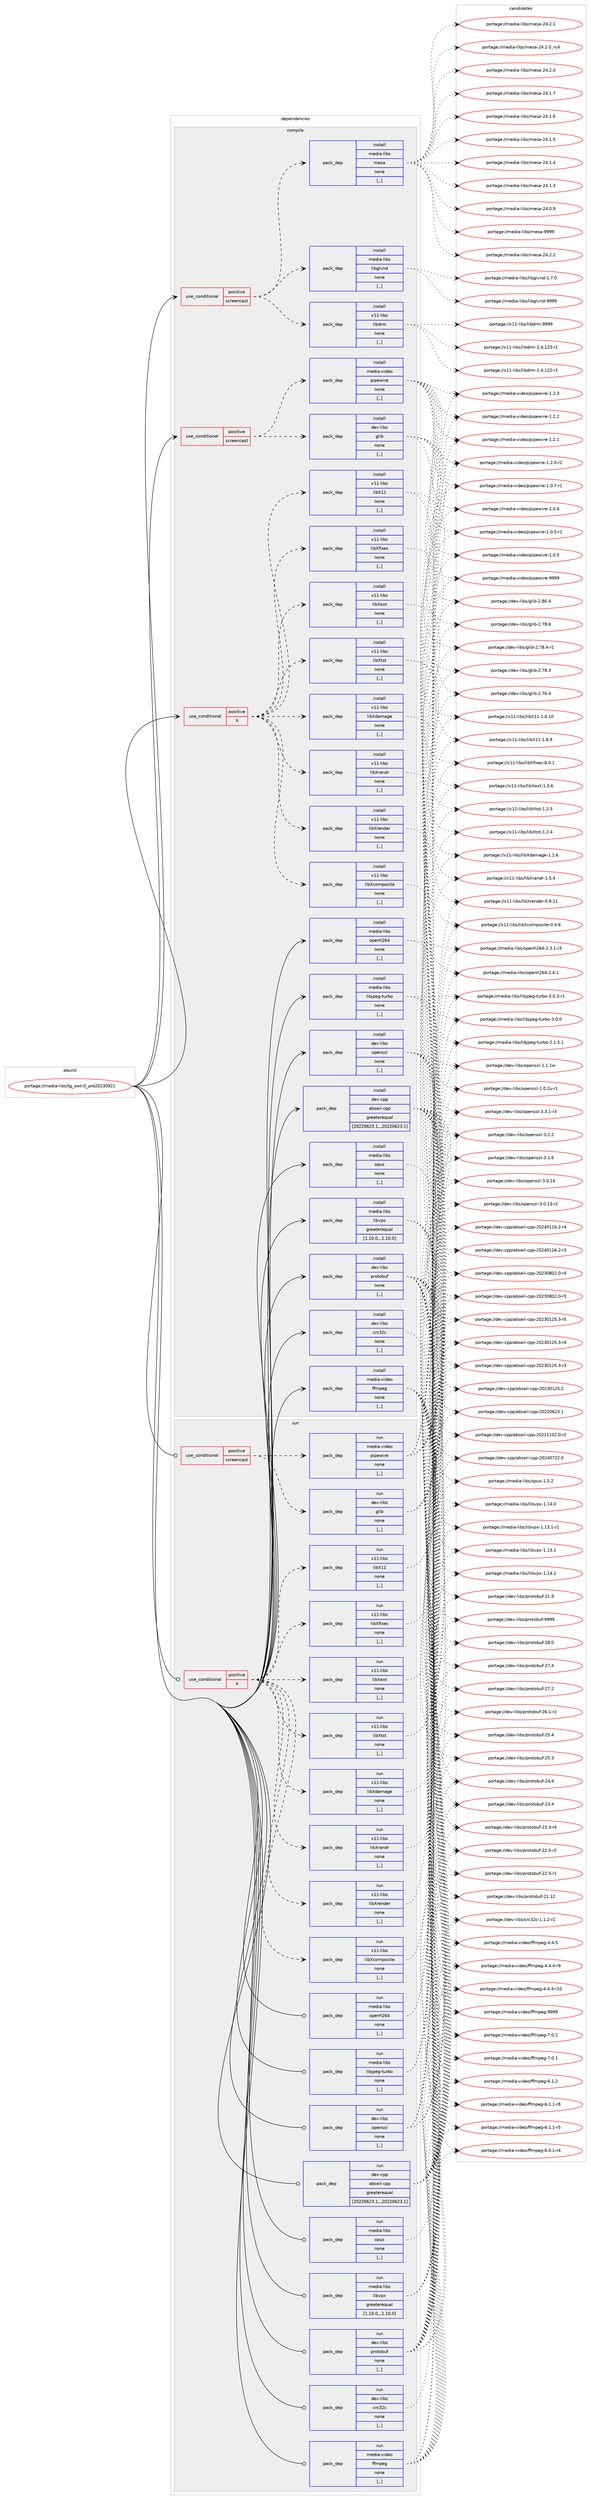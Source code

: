 digraph prolog {

# *************
# Graph options
# *************

newrank=true;
concentrate=true;
compound=true;
graph [rankdir=LR,fontname=Helvetica,fontsize=10,ranksep=1.5];#, ranksep=2.5, nodesep=0.2];
edge  [arrowhead=vee];
node  [fontname=Helvetica,fontsize=10];

# **********
# The ebuild
# **********

subgraph cluster_leftcol {
color=gray;
label=<<i>ebuild</i>>;
id [label="portage://media-libs/tg_owt-0_pre20230921", color=red, width=4, href="../media-libs/tg_owt-0_pre20230921.svg"];
}

# ****************
# The dependencies
# ****************

subgraph cluster_midcol {
color=gray;
label=<<i>dependencies</i>>;
subgraph cluster_compile {
fillcolor="#eeeeee";
style=filled;
label=<<i>compile</i>>;
subgraph cond211343 {
dependency816666 [label=<<TABLE BORDER="0" CELLBORDER="1" CELLSPACING="0" CELLPADDING="4"><TR><TD ROWSPAN="3" CELLPADDING="10">use_conditional</TD></TR><TR><TD>positive</TD></TR><TR><TD>X</TD></TR></TABLE>>, shape=none, color=red];
subgraph pack599173 {
dependency816667 [label=<<TABLE BORDER="0" CELLBORDER="1" CELLSPACING="0" CELLPADDING="4" WIDTH="220"><TR><TD ROWSPAN="6" CELLPADDING="30">pack_dep</TD></TR><TR><TD WIDTH="110">install</TD></TR><TR><TD>x11-libs</TD></TR><TR><TD>libX11</TD></TR><TR><TD>none</TD></TR><TR><TD>[,,]</TD></TR></TABLE>>, shape=none, color=blue];
}
dependency816666:e -> dependency816667:w [weight=20,style="dashed",arrowhead="vee"];
subgraph pack599174 {
dependency816668 [label=<<TABLE BORDER="0" CELLBORDER="1" CELLSPACING="0" CELLPADDING="4" WIDTH="220"><TR><TD ROWSPAN="6" CELLPADDING="30">pack_dep</TD></TR><TR><TD WIDTH="110">install</TD></TR><TR><TD>x11-libs</TD></TR><TR><TD>libXcomposite</TD></TR><TR><TD>none</TD></TR><TR><TD>[,,]</TD></TR></TABLE>>, shape=none, color=blue];
}
dependency816666:e -> dependency816668:w [weight=20,style="dashed",arrowhead="vee"];
subgraph pack599175 {
dependency816669 [label=<<TABLE BORDER="0" CELLBORDER="1" CELLSPACING="0" CELLPADDING="4" WIDTH="220"><TR><TD ROWSPAN="6" CELLPADDING="30">pack_dep</TD></TR><TR><TD WIDTH="110">install</TD></TR><TR><TD>x11-libs</TD></TR><TR><TD>libXdamage</TD></TR><TR><TD>none</TD></TR><TR><TD>[,,]</TD></TR></TABLE>>, shape=none, color=blue];
}
dependency816666:e -> dependency816669:w [weight=20,style="dashed",arrowhead="vee"];
subgraph pack599176 {
dependency816670 [label=<<TABLE BORDER="0" CELLBORDER="1" CELLSPACING="0" CELLPADDING="4" WIDTH="220"><TR><TD ROWSPAN="6" CELLPADDING="30">pack_dep</TD></TR><TR><TD WIDTH="110">install</TD></TR><TR><TD>x11-libs</TD></TR><TR><TD>libXext</TD></TR><TR><TD>none</TD></TR><TR><TD>[,,]</TD></TR></TABLE>>, shape=none, color=blue];
}
dependency816666:e -> dependency816670:w [weight=20,style="dashed",arrowhead="vee"];
subgraph pack599177 {
dependency816671 [label=<<TABLE BORDER="0" CELLBORDER="1" CELLSPACING="0" CELLPADDING="4" WIDTH="220"><TR><TD ROWSPAN="6" CELLPADDING="30">pack_dep</TD></TR><TR><TD WIDTH="110">install</TD></TR><TR><TD>x11-libs</TD></TR><TR><TD>libXfixes</TD></TR><TR><TD>none</TD></TR><TR><TD>[,,]</TD></TR></TABLE>>, shape=none, color=blue];
}
dependency816666:e -> dependency816671:w [weight=20,style="dashed",arrowhead="vee"];
subgraph pack599178 {
dependency816672 [label=<<TABLE BORDER="0" CELLBORDER="1" CELLSPACING="0" CELLPADDING="4" WIDTH="220"><TR><TD ROWSPAN="6" CELLPADDING="30">pack_dep</TD></TR><TR><TD WIDTH="110">install</TD></TR><TR><TD>x11-libs</TD></TR><TR><TD>libXrender</TD></TR><TR><TD>none</TD></TR><TR><TD>[,,]</TD></TR></TABLE>>, shape=none, color=blue];
}
dependency816666:e -> dependency816672:w [weight=20,style="dashed",arrowhead="vee"];
subgraph pack599179 {
dependency816673 [label=<<TABLE BORDER="0" CELLBORDER="1" CELLSPACING="0" CELLPADDING="4" WIDTH="220"><TR><TD ROWSPAN="6" CELLPADDING="30">pack_dep</TD></TR><TR><TD WIDTH="110">install</TD></TR><TR><TD>x11-libs</TD></TR><TR><TD>libXrandr</TD></TR><TR><TD>none</TD></TR><TR><TD>[,,]</TD></TR></TABLE>>, shape=none, color=blue];
}
dependency816666:e -> dependency816673:w [weight=20,style="dashed",arrowhead="vee"];
subgraph pack599180 {
dependency816674 [label=<<TABLE BORDER="0" CELLBORDER="1" CELLSPACING="0" CELLPADDING="4" WIDTH="220"><TR><TD ROWSPAN="6" CELLPADDING="30">pack_dep</TD></TR><TR><TD WIDTH="110">install</TD></TR><TR><TD>x11-libs</TD></TR><TR><TD>libXtst</TD></TR><TR><TD>none</TD></TR><TR><TD>[,,]</TD></TR></TABLE>>, shape=none, color=blue];
}
dependency816666:e -> dependency816674:w [weight=20,style="dashed",arrowhead="vee"];
}
id:e -> dependency816666:w [weight=20,style="solid",arrowhead="vee"];
subgraph cond211344 {
dependency816675 [label=<<TABLE BORDER="0" CELLBORDER="1" CELLSPACING="0" CELLPADDING="4"><TR><TD ROWSPAN="3" CELLPADDING="10">use_conditional</TD></TR><TR><TD>positive</TD></TR><TR><TD>screencast</TD></TR></TABLE>>, shape=none, color=red];
subgraph pack599181 {
dependency816676 [label=<<TABLE BORDER="0" CELLBORDER="1" CELLSPACING="0" CELLPADDING="4" WIDTH="220"><TR><TD ROWSPAN="6" CELLPADDING="30">pack_dep</TD></TR><TR><TD WIDTH="110">install</TD></TR><TR><TD>dev-libs</TD></TR><TR><TD>glib</TD></TR><TR><TD>none</TD></TR><TR><TD>[,,]</TD></TR></TABLE>>, shape=none, color=blue];
}
dependency816675:e -> dependency816676:w [weight=20,style="dashed",arrowhead="vee"];
subgraph pack599182 {
dependency816677 [label=<<TABLE BORDER="0" CELLBORDER="1" CELLSPACING="0" CELLPADDING="4" WIDTH="220"><TR><TD ROWSPAN="6" CELLPADDING="30">pack_dep</TD></TR><TR><TD WIDTH="110">install</TD></TR><TR><TD>media-video</TD></TR><TR><TD>pipewire</TD></TR><TR><TD>none</TD></TR><TR><TD>[,,]</TD></TR></TABLE>>, shape=none, color=blue];
}
dependency816675:e -> dependency816677:w [weight=20,style="dashed",arrowhead="vee"];
}
id:e -> dependency816675:w [weight=20,style="solid",arrowhead="vee"];
subgraph cond211345 {
dependency816678 [label=<<TABLE BORDER="0" CELLBORDER="1" CELLSPACING="0" CELLPADDING="4"><TR><TD ROWSPAN="3" CELLPADDING="10">use_conditional</TD></TR><TR><TD>positive</TD></TR><TR><TD>screencast</TD></TR></TABLE>>, shape=none, color=red];
subgraph pack599183 {
dependency816679 [label=<<TABLE BORDER="0" CELLBORDER="1" CELLSPACING="0" CELLPADDING="4" WIDTH="220"><TR><TD ROWSPAN="6" CELLPADDING="30">pack_dep</TD></TR><TR><TD WIDTH="110">install</TD></TR><TR><TD>media-libs</TD></TR><TR><TD>libglvnd</TD></TR><TR><TD>none</TD></TR><TR><TD>[,,]</TD></TR></TABLE>>, shape=none, color=blue];
}
dependency816678:e -> dependency816679:w [weight=20,style="dashed",arrowhead="vee"];
subgraph pack599184 {
dependency816680 [label=<<TABLE BORDER="0" CELLBORDER="1" CELLSPACING="0" CELLPADDING="4" WIDTH="220"><TR><TD ROWSPAN="6" CELLPADDING="30">pack_dep</TD></TR><TR><TD WIDTH="110">install</TD></TR><TR><TD>media-libs</TD></TR><TR><TD>mesa</TD></TR><TR><TD>none</TD></TR><TR><TD>[,,]</TD></TR></TABLE>>, shape=none, color=blue];
}
dependency816678:e -> dependency816680:w [weight=20,style="dashed",arrowhead="vee"];
subgraph pack599185 {
dependency816681 [label=<<TABLE BORDER="0" CELLBORDER="1" CELLSPACING="0" CELLPADDING="4" WIDTH="220"><TR><TD ROWSPAN="6" CELLPADDING="30">pack_dep</TD></TR><TR><TD WIDTH="110">install</TD></TR><TR><TD>x11-libs</TD></TR><TR><TD>libdrm</TD></TR><TR><TD>none</TD></TR><TR><TD>[,,]</TD></TR></TABLE>>, shape=none, color=blue];
}
dependency816678:e -> dependency816681:w [weight=20,style="dashed",arrowhead="vee"];
}
id:e -> dependency816678:w [weight=20,style="solid",arrowhead="vee"];
subgraph pack599186 {
dependency816682 [label=<<TABLE BORDER="0" CELLBORDER="1" CELLSPACING="0" CELLPADDING="4" WIDTH="220"><TR><TD ROWSPAN="6" CELLPADDING="30">pack_dep</TD></TR><TR><TD WIDTH="110">install</TD></TR><TR><TD>dev-cpp</TD></TR><TR><TD>abseil-cpp</TD></TR><TR><TD>greaterequal</TD></TR><TR><TD>[20220623.1,,,20220623.1]</TD></TR></TABLE>>, shape=none, color=blue];
}
id:e -> dependency816682:w [weight=20,style="solid",arrowhead="vee"];
subgraph pack599187 {
dependency816683 [label=<<TABLE BORDER="0" CELLBORDER="1" CELLSPACING="0" CELLPADDING="4" WIDTH="220"><TR><TD ROWSPAN="6" CELLPADDING="30">pack_dep</TD></TR><TR><TD WIDTH="110">install</TD></TR><TR><TD>dev-libs</TD></TR><TR><TD>crc32c</TD></TR><TR><TD>none</TD></TR><TR><TD>[,,]</TD></TR></TABLE>>, shape=none, color=blue];
}
id:e -> dependency816683:w [weight=20,style="solid",arrowhead="vee"];
subgraph pack599188 {
dependency816684 [label=<<TABLE BORDER="0" CELLBORDER="1" CELLSPACING="0" CELLPADDING="4" WIDTH="220"><TR><TD ROWSPAN="6" CELLPADDING="30">pack_dep</TD></TR><TR><TD WIDTH="110">install</TD></TR><TR><TD>dev-libs</TD></TR><TR><TD>openssl</TD></TR><TR><TD>none</TD></TR><TR><TD>[,,]</TD></TR></TABLE>>, shape=none, color=blue];
}
id:e -> dependency816684:w [weight=20,style="solid",arrowhead="vee"];
subgraph pack599189 {
dependency816685 [label=<<TABLE BORDER="0" CELLBORDER="1" CELLSPACING="0" CELLPADDING="4" WIDTH="220"><TR><TD ROWSPAN="6" CELLPADDING="30">pack_dep</TD></TR><TR><TD WIDTH="110">install</TD></TR><TR><TD>dev-libs</TD></TR><TR><TD>protobuf</TD></TR><TR><TD>none</TD></TR><TR><TD>[,,]</TD></TR></TABLE>>, shape=none, color=blue];
}
id:e -> dependency816685:w [weight=20,style="solid",arrowhead="vee"];
subgraph pack599190 {
dependency816686 [label=<<TABLE BORDER="0" CELLBORDER="1" CELLSPACING="0" CELLPADDING="4" WIDTH="220"><TR><TD ROWSPAN="6" CELLPADDING="30">pack_dep</TD></TR><TR><TD WIDTH="110">install</TD></TR><TR><TD>media-libs</TD></TR><TR><TD>libjpeg-turbo</TD></TR><TR><TD>none</TD></TR><TR><TD>[,,]</TD></TR></TABLE>>, shape=none, color=blue];
}
id:e -> dependency816686:w [weight=20,style="solid",arrowhead="vee"];
subgraph pack599191 {
dependency816687 [label=<<TABLE BORDER="0" CELLBORDER="1" CELLSPACING="0" CELLPADDING="4" WIDTH="220"><TR><TD ROWSPAN="6" CELLPADDING="30">pack_dep</TD></TR><TR><TD WIDTH="110">install</TD></TR><TR><TD>media-libs</TD></TR><TR><TD>libvpx</TD></TR><TR><TD>greaterequal</TD></TR><TR><TD>[1.10.0,,,1.10.0]</TD></TR></TABLE>>, shape=none, color=blue];
}
id:e -> dependency816687:w [weight=20,style="solid",arrowhead="vee"];
subgraph pack599192 {
dependency816688 [label=<<TABLE BORDER="0" CELLBORDER="1" CELLSPACING="0" CELLPADDING="4" WIDTH="220"><TR><TD ROWSPAN="6" CELLPADDING="30">pack_dep</TD></TR><TR><TD WIDTH="110">install</TD></TR><TR><TD>media-libs</TD></TR><TR><TD>openh264</TD></TR><TR><TD>none</TD></TR><TR><TD>[,,]</TD></TR></TABLE>>, shape=none, color=blue];
}
id:e -> dependency816688:w [weight=20,style="solid",arrowhead="vee"];
subgraph pack599193 {
dependency816689 [label=<<TABLE BORDER="0" CELLBORDER="1" CELLSPACING="0" CELLPADDING="4" WIDTH="220"><TR><TD ROWSPAN="6" CELLPADDING="30">pack_dep</TD></TR><TR><TD WIDTH="110">install</TD></TR><TR><TD>media-libs</TD></TR><TR><TD>opus</TD></TR><TR><TD>none</TD></TR><TR><TD>[,,]</TD></TR></TABLE>>, shape=none, color=blue];
}
id:e -> dependency816689:w [weight=20,style="solid",arrowhead="vee"];
subgraph pack599194 {
dependency816690 [label=<<TABLE BORDER="0" CELLBORDER="1" CELLSPACING="0" CELLPADDING="4" WIDTH="220"><TR><TD ROWSPAN="6" CELLPADDING="30">pack_dep</TD></TR><TR><TD WIDTH="110">install</TD></TR><TR><TD>media-video</TD></TR><TR><TD>ffmpeg</TD></TR><TR><TD>none</TD></TR><TR><TD>[,,]</TD></TR></TABLE>>, shape=none, color=blue];
}
id:e -> dependency816690:w [weight=20,style="solid",arrowhead="vee"];
}
subgraph cluster_compileandrun {
fillcolor="#eeeeee";
style=filled;
label=<<i>compile and run</i>>;
}
subgraph cluster_run {
fillcolor="#eeeeee";
style=filled;
label=<<i>run</i>>;
subgraph cond211346 {
dependency816691 [label=<<TABLE BORDER="0" CELLBORDER="1" CELLSPACING="0" CELLPADDING="4"><TR><TD ROWSPAN="3" CELLPADDING="10">use_conditional</TD></TR><TR><TD>positive</TD></TR><TR><TD>X</TD></TR></TABLE>>, shape=none, color=red];
subgraph pack599195 {
dependency816692 [label=<<TABLE BORDER="0" CELLBORDER="1" CELLSPACING="0" CELLPADDING="4" WIDTH="220"><TR><TD ROWSPAN="6" CELLPADDING="30">pack_dep</TD></TR><TR><TD WIDTH="110">run</TD></TR><TR><TD>x11-libs</TD></TR><TR><TD>libX11</TD></TR><TR><TD>none</TD></TR><TR><TD>[,,]</TD></TR></TABLE>>, shape=none, color=blue];
}
dependency816691:e -> dependency816692:w [weight=20,style="dashed",arrowhead="vee"];
subgraph pack599196 {
dependency816693 [label=<<TABLE BORDER="0" CELLBORDER="1" CELLSPACING="0" CELLPADDING="4" WIDTH="220"><TR><TD ROWSPAN="6" CELLPADDING="30">pack_dep</TD></TR><TR><TD WIDTH="110">run</TD></TR><TR><TD>x11-libs</TD></TR><TR><TD>libXcomposite</TD></TR><TR><TD>none</TD></TR><TR><TD>[,,]</TD></TR></TABLE>>, shape=none, color=blue];
}
dependency816691:e -> dependency816693:w [weight=20,style="dashed",arrowhead="vee"];
subgraph pack599197 {
dependency816694 [label=<<TABLE BORDER="0" CELLBORDER="1" CELLSPACING="0" CELLPADDING="4" WIDTH="220"><TR><TD ROWSPAN="6" CELLPADDING="30">pack_dep</TD></TR><TR><TD WIDTH="110">run</TD></TR><TR><TD>x11-libs</TD></TR><TR><TD>libXdamage</TD></TR><TR><TD>none</TD></TR><TR><TD>[,,]</TD></TR></TABLE>>, shape=none, color=blue];
}
dependency816691:e -> dependency816694:w [weight=20,style="dashed",arrowhead="vee"];
subgraph pack599198 {
dependency816695 [label=<<TABLE BORDER="0" CELLBORDER="1" CELLSPACING="0" CELLPADDING="4" WIDTH="220"><TR><TD ROWSPAN="6" CELLPADDING="30">pack_dep</TD></TR><TR><TD WIDTH="110">run</TD></TR><TR><TD>x11-libs</TD></TR><TR><TD>libXext</TD></TR><TR><TD>none</TD></TR><TR><TD>[,,]</TD></TR></TABLE>>, shape=none, color=blue];
}
dependency816691:e -> dependency816695:w [weight=20,style="dashed",arrowhead="vee"];
subgraph pack599199 {
dependency816696 [label=<<TABLE BORDER="0" CELLBORDER="1" CELLSPACING="0" CELLPADDING="4" WIDTH="220"><TR><TD ROWSPAN="6" CELLPADDING="30">pack_dep</TD></TR><TR><TD WIDTH="110">run</TD></TR><TR><TD>x11-libs</TD></TR><TR><TD>libXfixes</TD></TR><TR><TD>none</TD></TR><TR><TD>[,,]</TD></TR></TABLE>>, shape=none, color=blue];
}
dependency816691:e -> dependency816696:w [weight=20,style="dashed",arrowhead="vee"];
subgraph pack599200 {
dependency816697 [label=<<TABLE BORDER="0" CELLBORDER="1" CELLSPACING="0" CELLPADDING="4" WIDTH="220"><TR><TD ROWSPAN="6" CELLPADDING="30">pack_dep</TD></TR><TR><TD WIDTH="110">run</TD></TR><TR><TD>x11-libs</TD></TR><TR><TD>libXrender</TD></TR><TR><TD>none</TD></TR><TR><TD>[,,]</TD></TR></TABLE>>, shape=none, color=blue];
}
dependency816691:e -> dependency816697:w [weight=20,style="dashed",arrowhead="vee"];
subgraph pack599201 {
dependency816698 [label=<<TABLE BORDER="0" CELLBORDER="1" CELLSPACING="0" CELLPADDING="4" WIDTH="220"><TR><TD ROWSPAN="6" CELLPADDING="30">pack_dep</TD></TR><TR><TD WIDTH="110">run</TD></TR><TR><TD>x11-libs</TD></TR><TR><TD>libXrandr</TD></TR><TR><TD>none</TD></TR><TR><TD>[,,]</TD></TR></TABLE>>, shape=none, color=blue];
}
dependency816691:e -> dependency816698:w [weight=20,style="dashed",arrowhead="vee"];
subgraph pack599202 {
dependency816699 [label=<<TABLE BORDER="0" CELLBORDER="1" CELLSPACING="0" CELLPADDING="4" WIDTH="220"><TR><TD ROWSPAN="6" CELLPADDING="30">pack_dep</TD></TR><TR><TD WIDTH="110">run</TD></TR><TR><TD>x11-libs</TD></TR><TR><TD>libXtst</TD></TR><TR><TD>none</TD></TR><TR><TD>[,,]</TD></TR></TABLE>>, shape=none, color=blue];
}
dependency816691:e -> dependency816699:w [weight=20,style="dashed",arrowhead="vee"];
}
id:e -> dependency816691:w [weight=20,style="solid",arrowhead="odot"];
subgraph cond211347 {
dependency816700 [label=<<TABLE BORDER="0" CELLBORDER="1" CELLSPACING="0" CELLPADDING="4"><TR><TD ROWSPAN="3" CELLPADDING="10">use_conditional</TD></TR><TR><TD>positive</TD></TR><TR><TD>screencast</TD></TR></TABLE>>, shape=none, color=red];
subgraph pack599203 {
dependency816701 [label=<<TABLE BORDER="0" CELLBORDER="1" CELLSPACING="0" CELLPADDING="4" WIDTH="220"><TR><TD ROWSPAN="6" CELLPADDING="30">pack_dep</TD></TR><TR><TD WIDTH="110">run</TD></TR><TR><TD>dev-libs</TD></TR><TR><TD>glib</TD></TR><TR><TD>none</TD></TR><TR><TD>[,,]</TD></TR></TABLE>>, shape=none, color=blue];
}
dependency816700:e -> dependency816701:w [weight=20,style="dashed",arrowhead="vee"];
subgraph pack599204 {
dependency816702 [label=<<TABLE BORDER="0" CELLBORDER="1" CELLSPACING="0" CELLPADDING="4" WIDTH="220"><TR><TD ROWSPAN="6" CELLPADDING="30">pack_dep</TD></TR><TR><TD WIDTH="110">run</TD></TR><TR><TD>media-video</TD></TR><TR><TD>pipewire</TD></TR><TR><TD>none</TD></TR><TR><TD>[,,]</TD></TR></TABLE>>, shape=none, color=blue];
}
dependency816700:e -> dependency816702:w [weight=20,style="dashed",arrowhead="vee"];
}
id:e -> dependency816700:w [weight=20,style="solid",arrowhead="odot"];
subgraph pack599205 {
dependency816703 [label=<<TABLE BORDER="0" CELLBORDER="1" CELLSPACING="0" CELLPADDING="4" WIDTH="220"><TR><TD ROWSPAN="6" CELLPADDING="30">pack_dep</TD></TR><TR><TD WIDTH="110">run</TD></TR><TR><TD>dev-cpp</TD></TR><TR><TD>abseil-cpp</TD></TR><TR><TD>greaterequal</TD></TR><TR><TD>[20220623.1,,,20220623.1]</TD></TR></TABLE>>, shape=none, color=blue];
}
id:e -> dependency816703:w [weight=20,style="solid",arrowhead="odot"];
subgraph pack599206 {
dependency816704 [label=<<TABLE BORDER="0" CELLBORDER="1" CELLSPACING="0" CELLPADDING="4" WIDTH="220"><TR><TD ROWSPAN="6" CELLPADDING="30">pack_dep</TD></TR><TR><TD WIDTH="110">run</TD></TR><TR><TD>dev-libs</TD></TR><TR><TD>crc32c</TD></TR><TR><TD>none</TD></TR><TR><TD>[,,]</TD></TR></TABLE>>, shape=none, color=blue];
}
id:e -> dependency816704:w [weight=20,style="solid",arrowhead="odot"];
subgraph pack599207 {
dependency816705 [label=<<TABLE BORDER="0" CELLBORDER="1" CELLSPACING="0" CELLPADDING="4" WIDTH="220"><TR><TD ROWSPAN="6" CELLPADDING="30">pack_dep</TD></TR><TR><TD WIDTH="110">run</TD></TR><TR><TD>dev-libs</TD></TR><TR><TD>openssl</TD></TR><TR><TD>none</TD></TR><TR><TD>[,,]</TD></TR></TABLE>>, shape=none, color=blue];
}
id:e -> dependency816705:w [weight=20,style="solid",arrowhead="odot"];
subgraph pack599208 {
dependency816706 [label=<<TABLE BORDER="0" CELLBORDER="1" CELLSPACING="0" CELLPADDING="4" WIDTH="220"><TR><TD ROWSPAN="6" CELLPADDING="30">pack_dep</TD></TR><TR><TD WIDTH="110">run</TD></TR><TR><TD>dev-libs</TD></TR><TR><TD>protobuf</TD></TR><TR><TD>none</TD></TR><TR><TD>[,,]</TD></TR></TABLE>>, shape=none, color=blue];
}
id:e -> dependency816706:w [weight=20,style="solid",arrowhead="odot"];
subgraph pack599209 {
dependency816707 [label=<<TABLE BORDER="0" CELLBORDER="1" CELLSPACING="0" CELLPADDING="4" WIDTH="220"><TR><TD ROWSPAN="6" CELLPADDING="30">pack_dep</TD></TR><TR><TD WIDTH="110">run</TD></TR><TR><TD>media-libs</TD></TR><TR><TD>libjpeg-turbo</TD></TR><TR><TD>none</TD></TR><TR><TD>[,,]</TD></TR></TABLE>>, shape=none, color=blue];
}
id:e -> dependency816707:w [weight=20,style="solid",arrowhead="odot"];
subgraph pack599210 {
dependency816708 [label=<<TABLE BORDER="0" CELLBORDER="1" CELLSPACING="0" CELLPADDING="4" WIDTH="220"><TR><TD ROWSPAN="6" CELLPADDING="30">pack_dep</TD></TR><TR><TD WIDTH="110">run</TD></TR><TR><TD>media-libs</TD></TR><TR><TD>libvpx</TD></TR><TR><TD>greaterequal</TD></TR><TR><TD>[1.10.0,,,1.10.0]</TD></TR></TABLE>>, shape=none, color=blue];
}
id:e -> dependency816708:w [weight=20,style="solid",arrowhead="odot"];
subgraph pack599211 {
dependency816709 [label=<<TABLE BORDER="0" CELLBORDER="1" CELLSPACING="0" CELLPADDING="4" WIDTH="220"><TR><TD ROWSPAN="6" CELLPADDING="30">pack_dep</TD></TR><TR><TD WIDTH="110">run</TD></TR><TR><TD>media-libs</TD></TR><TR><TD>openh264</TD></TR><TR><TD>none</TD></TR><TR><TD>[,,]</TD></TR></TABLE>>, shape=none, color=blue];
}
id:e -> dependency816709:w [weight=20,style="solid",arrowhead="odot"];
subgraph pack599212 {
dependency816710 [label=<<TABLE BORDER="0" CELLBORDER="1" CELLSPACING="0" CELLPADDING="4" WIDTH="220"><TR><TD ROWSPAN="6" CELLPADDING="30">pack_dep</TD></TR><TR><TD WIDTH="110">run</TD></TR><TR><TD>media-libs</TD></TR><TR><TD>opus</TD></TR><TR><TD>none</TD></TR><TR><TD>[,,]</TD></TR></TABLE>>, shape=none, color=blue];
}
id:e -> dependency816710:w [weight=20,style="solid",arrowhead="odot"];
subgraph pack599213 {
dependency816711 [label=<<TABLE BORDER="0" CELLBORDER="1" CELLSPACING="0" CELLPADDING="4" WIDTH="220"><TR><TD ROWSPAN="6" CELLPADDING="30">pack_dep</TD></TR><TR><TD WIDTH="110">run</TD></TR><TR><TD>media-video</TD></TR><TR><TD>ffmpeg</TD></TR><TR><TD>none</TD></TR><TR><TD>[,,]</TD></TR></TABLE>>, shape=none, color=blue];
}
id:e -> dependency816711:w [weight=20,style="solid",arrowhead="odot"];
}
}

# **************
# The candidates
# **************

subgraph cluster_choices {
rank=same;
color=gray;
label=<<i>candidates</i>>;

subgraph choice599173 {
color=black;
nodesep=1;
choice12049494510810598115471081059888494945494656464948 [label="portage://x11-libs/libX11-1.8.10", color=red, width=4,href="../x11-libs/libX11-1.8.10.svg"];
choice120494945108105981154710810598884949454946564657 [label="portage://x11-libs/libX11-1.8.9", color=red, width=4,href="../x11-libs/libX11-1.8.9.svg"];
dependency816667:e -> choice12049494510810598115471081059888494945494656464948:w [style=dotted,weight="100"];
dependency816667:e -> choice120494945108105981154710810598884949454946564657:w [style=dotted,weight="100"];
}
subgraph choice599174 {
color=black;
nodesep=1;
choice1204949451081059811547108105988899111109112111115105116101454846524654 [label="portage://x11-libs/libXcomposite-0.4.6", color=red, width=4,href="../x11-libs/libXcomposite-0.4.6.svg"];
dependency816668:e -> choice1204949451081059811547108105988899111109112111115105116101454846524654:w [style=dotted,weight="100"];
}
subgraph choice599175 {
color=black;
nodesep=1;
choice120494945108105981154710810598881009710997103101454946494654 [label="portage://x11-libs/libXdamage-1.1.6", color=red, width=4,href="../x11-libs/libXdamage-1.1.6.svg"];
dependency816669:e -> choice120494945108105981154710810598881009710997103101454946494654:w [style=dotted,weight="100"];
}
subgraph choice599176 {
color=black;
nodesep=1;
choice12049494510810598115471081059888101120116454946514654 [label="portage://x11-libs/libXext-1.3.6", color=red, width=4,href="../x11-libs/libXext-1.3.6.svg"];
dependency816670:e -> choice12049494510810598115471081059888101120116454946514654:w [style=dotted,weight="100"];
}
subgraph choice599177 {
color=black;
nodesep=1;
choice12049494510810598115471081059888102105120101115455446484649 [label="portage://x11-libs/libXfixes-6.0.1", color=red, width=4,href="../x11-libs/libXfixes-6.0.1.svg"];
dependency816671:e -> choice12049494510810598115471081059888102105120101115455446484649:w [style=dotted,weight="100"];
}
subgraph choice599178 {
color=black;
nodesep=1;
choice1204949451081059811547108105988811410111010010111445484657464949 [label="portage://x11-libs/libXrender-0.9.11", color=red, width=4,href="../x11-libs/libXrender-0.9.11.svg"];
dependency816672:e -> choice1204949451081059811547108105988811410111010010111445484657464949:w [style=dotted,weight="100"];
}
subgraph choice599179 {
color=black;
nodesep=1;
choice1204949451081059811547108105988811497110100114454946534652 [label="portage://x11-libs/libXrandr-1.5.4", color=red, width=4,href="../x11-libs/libXrandr-1.5.4.svg"];
dependency816673:e -> choice1204949451081059811547108105988811497110100114454946534652:w [style=dotted,weight="100"];
}
subgraph choice599180 {
color=black;
nodesep=1;
choice12049494510810598115471081059888116115116454946504653 [label="portage://x11-libs/libXtst-1.2.5", color=red, width=4,href="../x11-libs/libXtst-1.2.5.svg"];
choice12049494510810598115471081059888116115116454946504652 [label="portage://x11-libs/libXtst-1.2.4", color=red, width=4,href="../x11-libs/libXtst-1.2.4.svg"];
dependency816674:e -> choice12049494510810598115471081059888116115116454946504653:w [style=dotted,weight="100"];
dependency816674:e -> choice12049494510810598115471081059888116115116454946504652:w [style=dotted,weight="100"];
}
subgraph choice599181 {
color=black;
nodesep=1;
choice1001011184510810598115471031081059845504656484652 [label="portage://dev-libs/glib-2.80.4", color=red, width=4,href="../dev-libs/glib-2.80.4.svg"];
choice1001011184510810598115471031081059845504655564654 [label="portage://dev-libs/glib-2.78.6", color=red, width=4,href="../dev-libs/glib-2.78.6.svg"];
choice10010111845108105981154710310810598455046555646524511449 [label="portage://dev-libs/glib-2.78.4-r1", color=red, width=4,href="../dev-libs/glib-2.78.4-r1.svg"];
choice1001011184510810598115471031081059845504655564651 [label="portage://dev-libs/glib-2.78.3", color=red, width=4,href="../dev-libs/glib-2.78.3.svg"];
choice1001011184510810598115471031081059845504655544652 [label="portage://dev-libs/glib-2.76.4", color=red, width=4,href="../dev-libs/glib-2.76.4.svg"];
dependency816676:e -> choice1001011184510810598115471031081059845504656484652:w [style=dotted,weight="100"];
dependency816676:e -> choice1001011184510810598115471031081059845504655564654:w [style=dotted,weight="100"];
dependency816676:e -> choice10010111845108105981154710310810598455046555646524511449:w [style=dotted,weight="100"];
dependency816676:e -> choice1001011184510810598115471031081059845504655564651:w [style=dotted,weight="100"];
dependency816676:e -> choice1001011184510810598115471031081059845504655544652:w [style=dotted,weight="100"];
}
subgraph choice599182 {
color=black;
nodesep=1;
choice1091011001059745118105100101111471121051121011191051141014557575757 [label="portage://media-video/pipewire-9999", color=red, width=4,href="../media-video/pipewire-9999.svg"];
choice109101100105974511810510010111147112105112101119105114101454946504651 [label="portage://media-video/pipewire-1.2.3", color=red, width=4,href="../media-video/pipewire-1.2.3.svg"];
choice109101100105974511810510010111147112105112101119105114101454946504650 [label="portage://media-video/pipewire-1.2.2", color=red, width=4,href="../media-video/pipewire-1.2.2.svg"];
choice109101100105974511810510010111147112105112101119105114101454946504649 [label="portage://media-video/pipewire-1.2.1", color=red, width=4,href="../media-video/pipewire-1.2.1.svg"];
choice1091011001059745118105100101111471121051121011191051141014549465046484511450 [label="portage://media-video/pipewire-1.2.0-r2", color=red, width=4,href="../media-video/pipewire-1.2.0-r2.svg"];
choice1091011001059745118105100101111471121051121011191051141014549464846554511449 [label="portage://media-video/pipewire-1.0.7-r1", color=red, width=4,href="../media-video/pipewire-1.0.7-r1.svg"];
choice109101100105974511810510010111147112105112101119105114101454946484654 [label="portage://media-video/pipewire-1.0.6", color=red, width=4,href="../media-video/pipewire-1.0.6.svg"];
choice1091011001059745118105100101111471121051121011191051141014549464846534511449 [label="portage://media-video/pipewire-1.0.5-r1", color=red, width=4,href="../media-video/pipewire-1.0.5-r1.svg"];
choice109101100105974511810510010111147112105112101119105114101454946484653 [label="portage://media-video/pipewire-1.0.5", color=red, width=4,href="../media-video/pipewire-1.0.5.svg"];
dependency816677:e -> choice1091011001059745118105100101111471121051121011191051141014557575757:w [style=dotted,weight="100"];
dependency816677:e -> choice109101100105974511810510010111147112105112101119105114101454946504651:w [style=dotted,weight="100"];
dependency816677:e -> choice109101100105974511810510010111147112105112101119105114101454946504650:w [style=dotted,weight="100"];
dependency816677:e -> choice109101100105974511810510010111147112105112101119105114101454946504649:w [style=dotted,weight="100"];
dependency816677:e -> choice1091011001059745118105100101111471121051121011191051141014549465046484511450:w [style=dotted,weight="100"];
dependency816677:e -> choice1091011001059745118105100101111471121051121011191051141014549464846554511449:w [style=dotted,weight="100"];
dependency816677:e -> choice109101100105974511810510010111147112105112101119105114101454946484654:w [style=dotted,weight="100"];
dependency816677:e -> choice1091011001059745118105100101111471121051121011191051141014549464846534511449:w [style=dotted,weight="100"];
dependency816677:e -> choice109101100105974511810510010111147112105112101119105114101454946484653:w [style=dotted,weight="100"];
}
subgraph choice599183 {
color=black;
nodesep=1;
choice10910110010597451081059811547108105981031081181101004557575757 [label="portage://media-libs/libglvnd-9999", color=red, width=4,href="../media-libs/libglvnd-9999.svg"];
choice1091011001059745108105981154710810598103108118110100454946554648 [label="portage://media-libs/libglvnd-1.7.0", color=red, width=4,href="../media-libs/libglvnd-1.7.0.svg"];
dependency816679:e -> choice10910110010597451081059811547108105981031081181101004557575757:w [style=dotted,weight="100"];
dependency816679:e -> choice1091011001059745108105981154710810598103108118110100454946554648:w [style=dotted,weight="100"];
}
subgraph choice599184 {
color=black;
nodesep=1;
choice10910110010597451081059811547109101115974557575757 [label="portage://media-libs/mesa-9999", color=red, width=4,href="../media-libs/mesa-9999.svg"];
choice109101100105974510810598115471091011159745505246504650 [label="portage://media-libs/mesa-24.2.2", color=red, width=4,href="../media-libs/mesa-24.2.2.svg"];
choice109101100105974510810598115471091011159745505246504649 [label="portage://media-libs/mesa-24.2.1", color=red, width=4,href="../media-libs/mesa-24.2.1.svg"];
choice109101100105974510810598115471091011159745505246504648951149952 [label="portage://media-libs/mesa-24.2.0_rc4", color=red, width=4,href="../media-libs/mesa-24.2.0_rc4.svg"];
choice109101100105974510810598115471091011159745505246504648 [label="portage://media-libs/mesa-24.2.0", color=red, width=4,href="../media-libs/mesa-24.2.0.svg"];
choice109101100105974510810598115471091011159745505246494655 [label="portage://media-libs/mesa-24.1.7", color=red, width=4,href="../media-libs/mesa-24.1.7.svg"];
choice109101100105974510810598115471091011159745505246494654 [label="portage://media-libs/mesa-24.1.6", color=red, width=4,href="../media-libs/mesa-24.1.6.svg"];
choice109101100105974510810598115471091011159745505246494653 [label="portage://media-libs/mesa-24.1.5", color=red, width=4,href="../media-libs/mesa-24.1.5.svg"];
choice109101100105974510810598115471091011159745505246494652 [label="portage://media-libs/mesa-24.1.4", color=red, width=4,href="../media-libs/mesa-24.1.4.svg"];
choice109101100105974510810598115471091011159745505246494651 [label="portage://media-libs/mesa-24.1.3", color=red, width=4,href="../media-libs/mesa-24.1.3.svg"];
choice109101100105974510810598115471091011159745505246484657 [label="portage://media-libs/mesa-24.0.9", color=red, width=4,href="../media-libs/mesa-24.0.9.svg"];
dependency816680:e -> choice10910110010597451081059811547109101115974557575757:w [style=dotted,weight="100"];
dependency816680:e -> choice109101100105974510810598115471091011159745505246504650:w [style=dotted,weight="100"];
dependency816680:e -> choice109101100105974510810598115471091011159745505246504649:w [style=dotted,weight="100"];
dependency816680:e -> choice109101100105974510810598115471091011159745505246504648951149952:w [style=dotted,weight="100"];
dependency816680:e -> choice109101100105974510810598115471091011159745505246504648:w [style=dotted,weight="100"];
dependency816680:e -> choice109101100105974510810598115471091011159745505246494655:w [style=dotted,weight="100"];
dependency816680:e -> choice109101100105974510810598115471091011159745505246494654:w [style=dotted,weight="100"];
dependency816680:e -> choice109101100105974510810598115471091011159745505246494653:w [style=dotted,weight="100"];
dependency816680:e -> choice109101100105974510810598115471091011159745505246494652:w [style=dotted,weight="100"];
dependency816680:e -> choice109101100105974510810598115471091011159745505246494651:w [style=dotted,weight="100"];
dependency816680:e -> choice109101100105974510810598115471091011159745505246484657:w [style=dotted,weight="100"];
}
subgraph choice599185 {
color=black;
nodesep=1;
choice1204949451081059811547108105981001141094557575757 [label="portage://x11-libs/libdrm-9999", color=red, width=4,href="../x11-libs/libdrm-9999.svg"];
choice12049494510810598115471081059810011410945504652464950514511449 [label="portage://x11-libs/libdrm-2.4.123-r1", color=red, width=4,href="../x11-libs/libdrm-2.4.123-r1.svg"];
choice12049494510810598115471081059810011410945504652464950504511449 [label="portage://x11-libs/libdrm-2.4.122-r1", color=red, width=4,href="../x11-libs/libdrm-2.4.122-r1.svg"];
dependency816681:e -> choice1204949451081059811547108105981001141094557575757:w [style=dotted,weight="100"];
dependency816681:e -> choice12049494510810598115471081059810011410945504652464950514511449:w [style=dotted,weight="100"];
dependency816681:e -> choice12049494510810598115471081059810011410945504652464950504511449:w [style=dotted,weight="100"];
}
subgraph choice599186 {
color=black;
nodesep=1;
choice100101118459911211247979811510110510845991121124550485052485550504648 [label="portage://dev-cpp/abseil-cpp-20240722.0", color=red, width=4,href="../dev-cpp/abseil-cpp-20240722.0.svg"];
choice1001011184599112112479798115101105108459911211245504850524849495446504511452 [label="portage://dev-cpp/abseil-cpp-20240116.2-r4", color=red, width=4,href="../dev-cpp/abseil-cpp-20240116.2-r4.svg"];
choice1001011184599112112479798115101105108459911211245504850524849495446504511451 [label="portage://dev-cpp/abseil-cpp-20240116.2-r3", color=red, width=4,href="../dev-cpp/abseil-cpp-20240116.2-r3.svg"];
choice1001011184599112112479798115101105108459911211245504850514856485046484511452 [label="portage://dev-cpp/abseil-cpp-20230802.0-r4", color=red, width=4,href="../dev-cpp/abseil-cpp-20230802.0-r4.svg"];
choice1001011184599112112479798115101105108459911211245504850514856485046484511451 [label="portage://dev-cpp/abseil-cpp-20230802.0-r3", color=red, width=4,href="../dev-cpp/abseil-cpp-20230802.0-r3.svg"];
choice1001011184599112112479798115101105108459911211245504850514849505346514511453 [label="portage://dev-cpp/abseil-cpp-20230125.3-r5", color=red, width=4,href="../dev-cpp/abseil-cpp-20230125.3-r5.svg"];
choice1001011184599112112479798115101105108459911211245504850514849505346514511452 [label="portage://dev-cpp/abseil-cpp-20230125.3-r4", color=red, width=4,href="../dev-cpp/abseil-cpp-20230125.3-r4.svg"];
choice1001011184599112112479798115101105108459911211245504850514849505346514511451 [label="portage://dev-cpp/abseil-cpp-20230125.3-r3", color=red, width=4,href="../dev-cpp/abseil-cpp-20230125.3-r3.svg"];
choice100101118459911211247979811510110510845991121124550485051484950534650 [label="portage://dev-cpp/abseil-cpp-20230125.2", color=red, width=4,href="../dev-cpp/abseil-cpp-20230125.2.svg"];
choice100101118459911211247979811510110510845991121124550485050485450514649 [label="portage://dev-cpp/abseil-cpp-20220623.1", color=red, width=4,href="../dev-cpp/abseil-cpp-20220623.1.svg"];
choice1001011184599112112479798115101105108459911211245504850494949485046484511450 [label="portage://dev-cpp/abseil-cpp-20211102.0-r2", color=red, width=4,href="../dev-cpp/abseil-cpp-20211102.0-r2.svg"];
dependency816682:e -> choice100101118459911211247979811510110510845991121124550485052485550504648:w [style=dotted,weight="100"];
dependency816682:e -> choice1001011184599112112479798115101105108459911211245504850524849495446504511452:w [style=dotted,weight="100"];
dependency816682:e -> choice1001011184599112112479798115101105108459911211245504850524849495446504511451:w [style=dotted,weight="100"];
dependency816682:e -> choice1001011184599112112479798115101105108459911211245504850514856485046484511452:w [style=dotted,weight="100"];
dependency816682:e -> choice1001011184599112112479798115101105108459911211245504850514856485046484511451:w [style=dotted,weight="100"];
dependency816682:e -> choice1001011184599112112479798115101105108459911211245504850514849505346514511453:w [style=dotted,weight="100"];
dependency816682:e -> choice1001011184599112112479798115101105108459911211245504850514849505346514511452:w [style=dotted,weight="100"];
dependency816682:e -> choice1001011184599112112479798115101105108459911211245504850514849505346514511451:w [style=dotted,weight="100"];
dependency816682:e -> choice100101118459911211247979811510110510845991121124550485051484950534650:w [style=dotted,weight="100"];
dependency816682:e -> choice100101118459911211247979811510110510845991121124550485050485450514649:w [style=dotted,weight="100"];
dependency816682:e -> choice1001011184599112112479798115101105108459911211245504850494949485046484511450:w [style=dotted,weight="100"];
}
subgraph choice599187 {
color=black;
nodesep=1;
choice10010111845108105981154799114995150994549464946504511450 [label="portage://dev-libs/crc32c-1.1.2-r2", color=red, width=4,href="../dev-libs/crc32c-1.1.2-r2.svg"];
dependency816683:e -> choice10010111845108105981154799114995150994549464946504511450:w [style=dotted,weight="100"];
}
subgraph choice599188 {
color=black;
nodesep=1;
choice1001011184510810598115471111121011101151151084551465146494511451 [label="portage://dev-libs/openssl-3.3.1-r3", color=red, width=4,href="../dev-libs/openssl-3.3.1-r3.svg"];
choice100101118451081059811547111112101110115115108455146504650 [label="portage://dev-libs/openssl-3.2.2", color=red, width=4,href="../dev-libs/openssl-3.2.2.svg"];
choice100101118451081059811547111112101110115115108455146494654 [label="portage://dev-libs/openssl-3.1.6", color=red, width=4,href="../dev-libs/openssl-3.1.6.svg"];
choice10010111845108105981154711111210111011511510845514648464952 [label="portage://dev-libs/openssl-3.0.14", color=red, width=4,href="../dev-libs/openssl-3.0.14.svg"];
choice100101118451081059811547111112101110115115108455146484649514511450 [label="portage://dev-libs/openssl-3.0.13-r2", color=red, width=4,href="../dev-libs/openssl-3.0.13-r2.svg"];
choice100101118451081059811547111112101110115115108454946494649119 [label="portage://dev-libs/openssl-1.1.1w", color=red, width=4,href="../dev-libs/openssl-1.1.1w.svg"];
choice1001011184510810598115471111121011101151151084549464846501174511449 [label="portage://dev-libs/openssl-1.0.2u-r1", color=red, width=4,href="../dev-libs/openssl-1.0.2u-r1.svg"];
dependency816684:e -> choice1001011184510810598115471111121011101151151084551465146494511451:w [style=dotted,weight="100"];
dependency816684:e -> choice100101118451081059811547111112101110115115108455146504650:w [style=dotted,weight="100"];
dependency816684:e -> choice100101118451081059811547111112101110115115108455146494654:w [style=dotted,weight="100"];
dependency816684:e -> choice10010111845108105981154711111210111011511510845514648464952:w [style=dotted,weight="100"];
dependency816684:e -> choice100101118451081059811547111112101110115115108455146484649514511450:w [style=dotted,weight="100"];
dependency816684:e -> choice100101118451081059811547111112101110115115108454946494649119:w [style=dotted,weight="100"];
dependency816684:e -> choice1001011184510810598115471111121011101151151084549464846501174511449:w [style=dotted,weight="100"];
}
subgraph choice599189 {
color=black;
nodesep=1;
choice100101118451081059811547112114111116111981171024557575757 [label="portage://dev-libs/protobuf-9999", color=red, width=4,href="../dev-libs/protobuf-9999.svg"];
choice100101118451081059811547112114111116111981171024550564648 [label="portage://dev-libs/protobuf-28.0", color=red, width=4,href="../dev-libs/protobuf-28.0.svg"];
choice100101118451081059811547112114111116111981171024550554652 [label="portage://dev-libs/protobuf-27.4", color=red, width=4,href="../dev-libs/protobuf-27.4.svg"];
choice100101118451081059811547112114111116111981171024550554650 [label="portage://dev-libs/protobuf-27.2", color=red, width=4,href="../dev-libs/protobuf-27.2.svg"];
choice1001011184510810598115471121141111161119811710245505446494511450 [label="portage://dev-libs/protobuf-26.1-r2", color=red, width=4,href="../dev-libs/protobuf-26.1-r2.svg"];
choice100101118451081059811547112114111116111981171024550534652 [label="portage://dev-libs/protobuf-25.4", color=red, width=4,href="../dev-libs/protobuf-25.4.svg"];
choice100101118451081059811547112114111116111981171024550534651 [label="portage://dev-libs/protobuf-25.3", color=red, width=4,href="../dev-libs/protobuf-25.3.svg"];
choice100101118451081059811547112114111116111981171024550524652 [label="portage://dev-libs/protobuf-24.4", color=red, width=4,href="../dev-libs/protobuf-24.4.svg"];
choice100101118451081059811547112114111116111981171024550514652 [label="portage://dev-libs/protobuf-23.4", color=red, width=4,href="../dev-libs/protobuf-23.4.svg"];
choice1001011184510810598115471121141111161119811710245505146514511452 [label="portage://dev-libs/protobuf-23.3-r4", color=red, width=4,href="../dev-libs/protobuf-23.3-r4.svg"];
choice1001011184510810598115471121141111161119811710245505046534511450 [label="portage://dev-libs/protobuf-22.5-r2", color=red, width=4,href="../dev-libs/protobuf-22.5-r2.svg"];
choice1001011184510810598115471121141111161119811710245505046534511449 [label="portage://dev-libs/protobuf-22.5-r1", color=red, width=4,href="../dev-libs/protobuf-22.5-r1.svg"];
choice10010111845108105981154711211411111611198117102455049464950 [label="portage://dev-libs/protobuf-21.12", color=red, width=4,href="../dev-libs/protobuf-21.12.svg"];
choice100101118451081059811547112114111116111981171024550494657 [label="portage://dev-libs/protobuf-21.9", color=red, width=4,href="../dev-libs/protobuf-21.9.svg"];
dependency816685:e -> choice100101118451081059811547112114111116111981171024557575757:w [style=dotted,weight="100"];
dependency816685:e -> choice100101118451081059811547112114111116111981171024550564648:w [style=dotted,weight="100"];
dependency816685:e -> choice100101118451081059811547112114111116111981171024550554652:w [style=dotted,weight="100"];
dependency816685:e -> choice100101118451081059811547112114111116111981171024550554650:w [style=dotted,weight="100"];
dependency816685:e -> choice1001011184510810598115471121141111161119811710245505446494511450:w [style=dotted,weight="100"];
dependency816685:e -> choice100101118451081059811547112114111116111981171024550534652:w [style=dotted,weight="100"];
dependency816685:e -> choice100101118451081059811547112114111116111981171024550534651:w [style=dotted,weight="100"];
dependency816685:e -> choice100101118451081059811547112114111116111981171024550524652:w [style=dotted,weight="100"];
dependency816685:e -> choice100101118451081059811547112114111116111981171024550514652:w [style=dotted,weight="100"];
dependency816685:e -> choice1001011184510810598115471121141111161119811710245505146514511452:w [style=dotted,weight="100"];
dependency816685:e -> choice1001011184510810598115471121141111161119811710245505046534511450:w [style=dotted,weight="100"];
dependency816685:e -> choice1001011184510810598115471121141111161119811710245505046534511449:w [style=dotted,weight="100"];
dependency816685:e -> choice10010111845108105981154711211411111611198117102455049464950:w [style=dotted,weight="100"];
dependency816685:e -> choice100101118451081059811547112114111116111981171024550494657:w [style=dotted,weight="100"];
}
subgraph choice599190 {
color=black;
nodesep=1;
choice109101100105974510810598115471081059810611210110345116117114981114551464846514511449 [label="portage://media-libs/libjpeg-turbo-3.0.3-r1", color=red, width=4,href="../media-libs/libjpeg-turbo-3.0.3-r1.svg"];
choice10910110010597451081059811547108105981061121011034511611711498111455146484648 [label="portage://media-libs/libjpeg-turbo-3.0.0", color=red, width=4,href="../media-libs/libjpeg-turbo-3.0.0.svg"];
choice109101100105974510810598115471081059810611210110345116117114981114550464946534649 [label="portage://media-libs/libjpeg-turbo-2.1.5.1", color=red, width=4,href="../media-libs/libjpeg-turbo-2.1.5.1.svg"];
dependency816686:e -> choice109101100105974510810598115471081059810611210110345116117114981114551464846514511449:w [style=dotted,weight="100"];
dependency816686:e -> choice10910110010597451081059811547108105981061121011034511611711498111455146484648:w [style=dotted,weight="100"];
dependency816686:e -> choice109101100105974510810598115471081059810611210110345116117114981114550464946534649:w [style=dotted,weight="100"];
}
subgraph choice599191 {
color=black;
nodesep=1;
choice109101100105974510810598115471081059811811212045494649524649 [label="portage://media-libs/libvpx-1.14.1", color=red, width=4,href="../media-libs/libvpx-1.14.1.svg"];
choice109101100105974510810598115471081059811811212045494649524648 [label="portage://media-libs/libvpx-1.14.0", color=red, width=4,href="../media-libs/libvpx-1.14.0.svg"];
choice1091011001059745108105981154710810598118112120454946495146494511449 [label="portage://media-libs/libvpx-1.13.1-r1", color=red, width=4,href="../media-libs/libvpx-1.13.1-r1.svg"];
choice109101100105974510810598115471081059811811212045494649514649 [label="portage://media-libs/libvpx-1.13.1", color=red, width=4,href="../media-libs/libvpx-1.13.1.svg"];
dependency816687:e -> choice109101100105974510810598115471081059811811212045494649524649:w [style=dotted,weight="100"];
dependency816687:e -> choice109101100105974510810598115471081059811811212045494649524648:w [style=dotted,weight="100"];
dependency816687:e -> choice1091011001059745108105981154710810598118112120454946495146494511449:w [style=dotted,weight="100"];
dependency816687:e -> choice109101100105974510810598115471081059811811212045494649514649:w [style=dotted,weight="100"];
}
subgraph choice599192 {
color=black;
nodesep=1;
choice10910110010597451081059811547111112101110104505452455046524649 [label="portage://media-libs/openh264-2.4.1", color=red, width=4,href="../media-libs/openh264-2.4.1.svg"];
choice109101100105974510810598115471111121011101045054524550465146494511451 [label="portage://media-libs/openh264-2.3.1-r3", color=red, width=4,href="../media-libs/openh264-2.3.1-r3.svg"];
dependency816688:e -> choice10910110010597451081059811547111112101110104505452455046524649:w [style=dotted,weight="100"];
dependency816688:e -> choice109101100105974510810598115471111121011101045054524550465146494511451:w [style=dotted,weight="100"];
}
subgraph choice599193 {
color=black;
nodesep=1;
choice10910110010597451081059811547111112117115454946534650 [label="portage://media-libs/opus-1.5.2", color=red, width=4,href="../media-libs/opus-1.5.2.svg"];
dependency816689:e -> choice10910110010597451081059811547111112117115454946534650:w [style=dotted,weight="100"];
}
subgraph choice599194 {
color=black;
nodesep=1;
choice1091011001059745118105100101111471021021091121011034557575757 [label="portage://media-video/ffmpeg-9999", color=red, width=4,href="../media-video/ffmpeg-9999.svg"];
choice109101100105974511810510010111147102102109112101103455546484650 [label="portage://media-video/ffmpeg-7.0.2", color=red, width=4,href="../media-video/ffmpeg-7.0.2.svg"];
choice109101100105974511810510010111147102102109112101103455546484649 [label="portage://media-video/ffmpeg-7.0.1", color=red, width=4,href="../media-video/ffmpeg-7.0.1.svg"];
choice109101100105974511810510010111147102102109112101103455446494650 [label="portage://media-video/ffmpeg-6.1.2", color=red, width=4,href="../media-video/ffmpeg-6.1.2.svg"];
choice1091011001059745118105100101111471021021091121011034554464946494511456 [label="portage://media-video/ffmpeg-6.1.1-r8", color=red, width=4,href="../media-video/ffmpeg-6.1.1-r8.svg"];
choice1091011001059745118105100101111471021021091121011034554464946494511453 [label="portage://media-video/ffmpeg-6.1.1-r5", color=red, width=4,href="../media-video/ffmpeg-6.1.1-r5.svg"];
choice1091011001059745118105100101111471021021091121011034554464846494511452 [label="portage://media-video/ffmpeg-6.0.1-r4", color=red, width=4,href="../media-video/ffmpeg-6.0.1-r4.svg"];
choice109101100105974511810510010111147102102109112101103455246524653 [label="portage://media-video/ffmpeg-4.4.5", color=red, width=4,href="../media-video/ffmpeg-4.4.5.svg"];
choice1091011001059745118105100101111471021021091121011034552465246524511457 [label="portage://media-video/ffmpeg-4.4.4-r9", color=red, width=4,href="../media-video/ffmpeg-4.4.4-r9.svg"];
choice109101100105974511810510010111147102102109112101103455246524652451144948 [label="portage://media-video/ffmpeg-4.4.4-r10", color=red, width=4,href="../media-video/ffmpeg-4.4.4-r10.svg"];
dependency816690:e -> choice1091011001059745118105100101111471021021091121011034557575757:w [style=dotted,weight="100"];
dependency816690:e -> choice109101100105974511810510010111147102102109112101103455546484650:w [style=dotted,weight="100"];
dependency816690:e -> choice109101100105974511810510010111147102102109112101103455546484649:w [style=dotted,weight="100"];
dependency816690:e -> choice109101100105974511810510010111147102102109112101103455446494650:w [style=dotted,weight="100"];
dependency816690:e -> choice1091011001059745118105100101111471021021091121011034554464946494511456:w [style=dotted,weight="100"];
dependency816690:e -> choice1091011001059745118105100101111471021021091121011034554464946494511453:w [style=dotted,weight="100"];
dependency816690:e -> choice1091011001059745118105100101111471021021091121011034554464846494511452:w [style=dotted,weight="100"];
dependency816690:e -> choice109101100105974511810510010111147102102109112101103455246524653:w [style=dotted,weight="100"];
dependency816690:e -> choice1091011001059745118105100101111471021021091121011034552465246524511457:w [style=dotted,weight="100"];
dependency816690:e -> choice109101100105974511810510010111147102102109112101103455246524652451144948:w [style=dotted,weight="100"];
}
subgraph choice599195 {
color=black;
nodesep=1;
choice12049494510810598115471081059888494945494656464948 [label="portage://x11-libs/libX11-1.8.10", color=red, width=4,href="../x11-libs/libX11-1.8.10.svg"];
choice120494945108105981154710810598884949454946564657 [label="portage://x11-libs/libX11-1.8.9", color=red, width=4,href="../x11-libs/libX11-1.8.9.svg"];
dependency816692:e -> choice12049494510810598115471081059888494945494656464948:w [style=dotted,weight="100"];
dependency816692:e -> choice120494945108105981154710810598884949454946564657:w [style=dotted,weight="100"];
}
subgraph choice599196 {
color=black;
nodesep=1;
choice1204949451081059811547108105988899111109112111115105116101454846524654 [label="portage://x11-libs/libXcomposite-0.4.6", color=red, width=4,href="../x11-libs/libXcomposite-0.4.6.svg"];
dependency816693:e -> choice1204949451081059811547108105988899111109112111115105116101454846524654:w [style=dotted,weight="100"];
}
subgraph choice599197 {
color=black;
nodesep=1;
choice120494945108105981154710810598881009710997103101454946494654 [label="portage://x11-libs/libXdamage-1.1.6", color=red, width=4,href="../x11-libs/libXdamage-1.1.6.svg"];
dependency816694:e -> choice120494945108105981154710810598881009710997103101454946494654:w [style=dotted,weight="100"];
}
subgraph choice599198 {
color=black;
nodesep=1;
choice12049494510810598115471081059888101120116454946514654 [label="portage://x11-libs/libXext-1.3.6", color=red, width=4,href="../x11-libs/libXext-1.3.6.svg"];
dependency816695:e -> choice12049494510810598115471081059888101120116454946514654:w [style=dotted,weight="100"];
}
subgraph choice599199 {
color=black;
nodesep=1;
choice12049494510810598115471081059888102105120101115455446484649 [label="portage://x11-libs/libXfixes-6.0.1", color=red, width=4,href="../x11-libs/libXfixes-6.0.1.svg"];
dependency816696:e -> choice12049494510810598115471081059888102105120101115455446484649:w [style=dotted,weight="100"];
}
subgraph choice599200 {
color=black;
nodesep=1;
choice1204949451081059811547108105988811410111010010111445484657464949 [label="portage://x11-libs/libXrender-0.9.11", color=red, width=4,href="../x11-libs/libXrender-0.9.11.svg"];
dependency816697:e -> choice1204949451081059811547108105988811410111010010111445484657464949:w [style=dotted,weight="100"];
}
subgraph choice599201 {
color=black;
nodesep=1;
choice1204949451081059811547108105988811497110100114454946534652 [label="portage://x11-libs/libXrandr-1.5.4", color=red, width=4,href="../x11-libs/libXrandr-1.5.4.svg"];
dependency816698:e -> choice1204949451081059811547108105988811497110100114454946534652:w [style=dotted,weight="100"];
}
subgraph choice599202 {
color=black;
nodesep=1;
choice12049494510810598115471081059888116115116454946504653 [label="portage://x11-libs/libXtst-1.2.5", color=red, width=4,href="../x11-libs/libXtst-1.2.5.svg"];
choice12049494510810598115471081059888116115116454946504652 [label="portage://x11-libs/libXtst-1.2.4", color=red, width=4,href="../x11-libs/libXtst-1.2.4.svg"];
dependency816699:e -> choice12049494510810598115471081059888116115116454946504653:w [style=dotted,weight="100"];
dependency816699:e -> choice12049494510810598115471081059888116115116454946504652:w [style=dotted,weight="100"];
}
subgraph choice599203 {
color=black;
nodesep=1;
choice1001011184510810598115471031081059845504656484652 [label="portage://dev-libs/glib-2.80.4", color=red, width=4,href="../dev-libs/glib-2.80.4.svg"];
choice1001011184510810598115471031081059845504655564654 [label="portage://dev-libs/glib-2.78.6", color=red, width=4,href="../dev-libs/glib-2.78.6.svg"];
choice10010111845108105981154710310810598455046555646524511449 [label="portage://dev-libs/glib-2.78.4-r1", color=red, width=4,href="../dev-libs/glib-2.78.4-r1.svg"];
choice1001011184510810598115471031081059845504655564651 [label="portage://dev-libs/glib-2.78.3", color=red, width=4,href="../dev-libs/glib-2.78.3.svg"];
choice1001011184510810598115471031081059845504655544652 [label="portage://dev-libs/glib-2.76.4", color=red, width=4,href="../dev-libs/glib-2.76.4.svg"];
dependency816701:e -> choice1001011184510810598115471031081059845504656484652:w [style=dotted,weight="100"];
dependency816701:e -> choice1001011184510810598115471031081059845504655564654:w [style=dotted,weight="100"];
dependency816701:e -> choice10010111845108105981154710310810598455046555646524511449:w [style=dotted,weight="100"];
dependency816701:e -> choice1001011184510810598115471031081059845504655564651:w [style=dotted,weight="100"];
dependency816701:e -> choice1001011184510810598115471031081059845504655544652:w [style=dotted,weight="100"];
}
subgraph choice599204 {
color=black;
nodesep=1;
choice1091011001059745118105100101111471121051121011191051141014557575757 [label="portage://media-video/pipewire-9999", color=red, width=4,href="../media-video/pipewire-9999.svg"];
choice109101100105974511810510010111147112105112101119105114101454946504651 [label="portage://media-video/pipewire-1.2.3", color=red, width=4,href="../media-video/pipewire-1.2.3.svg"];
choice109101100105974511810510010111147112105112101119105114101454946504650 [label="portage://media-video/pipewire-1.2.2", color=red, width=4,href="../media-video/pipewire-1.2.2.svg"];
choice109101100105974511810510010111147112105112101119105114101454946504649 [label="portage://media-video/pipewire-1.2.1", color=red, width=4,href="../media-video/pipewire-1.2.1.svg"];
choice1091011001059745118105100101111471121051121011191051141014549465046484511450 [label="portage://media-video/pipewire-1.2.0-r2", color=red, width=4,href="../media-video/pipewire-1.2.0-r2.svg"];
choice1091011001059745118105100101111471121051121011191051141014549464846554511449 [label="portage://media-video/pipewire-1.0.7-r1", color=red, width=4,href="../media-video/pipewire-1.0.7-r1.svg"];
choice109101100105974511810510010111147112105112101119105114101454946484654 [label="portage://media-video/pipewire-1.0.6", color=red, width=4,href="../media-video/pipewire-1.0.6.svg"];
choice1091011001059745118105100101111471121051121011191051141014549464846534511449 [label="portage://media-video/pipewire-1.0.5-r1", color=red, width=4,href="../media-video/pipewire-1.0.5-r1.svg"];
choice109101100105974511810510010111147112105112101119105114101454946484653 [label="portage://media-video/pipewire-1.0.5", color=red, width=4,href="../media-video/pipewire-1.0.5.svg"];
dependency816702:e -> choice1091011001059745118105100101111471121051121011191051141014557575757:w [style=dotted,weight="100"];
dependency816702:e -> choice109101100105974511810510010111147112105112101119105114101454946504651:w [style=dotted,weight="100"];
dependency816702:e -> choice109101100105974511810510010111147112105112101119105114101454946504650:w [style=dotted,weight="100"];
dependency816702:e -> choice109101100105974511810510010111147112105112101119105114101454946504649:w [style=dotted,weight="100"];
dependency816702:e -> choice1091011001059745118105100101111471121051121011191051141014549465046484511450:w [style=dotted,weight="100"];
dependency816702:e -> choice1091011001059745118105100101111471121051121011191051141014549464846554511449:w [style=dotted,weight="100"];
dependency816702:e -> choice109101100105974511810510010111147112105112101119105114101454946484654:w [style=dotted,weight="100"];
dependency816702:e -> choice1091011001059745118105100101111471121051121011191051141014549464846534511449:w [style=dotted,weight="100"];
dependency816702:e -> choice109101100105974511810510010111147112105112101119105114101454946484653:w [style=dotted,weight="100"];
}
subgraph choice599205 {
color=black;
nodesep=1;
choice100101118459911211247979811510110510845991121124550485052485550504648 [label="portage://dev-cpp/abseil-cpp-20240722.0", color=red, width=4,href="../dev-cpp/abseil-cpp-20240722.0.svg"];
choice1001011184599112112479798115101105108459911211245504850524849495446504511452 [label="portage://dev-cpp/abseil-cpp-20240116.2-r4", color=red, width=4,href="../dev-cpp/abseil-cpp-20240116.2-r4.svg"];
choice1001011184599112112479798115101105108459911211245504850524849495446504511451 [label="portage://dev-cpp/abseil-cpp-20240116.2-r3", color=red, width=4,href="../dev-cpp/abseil-cpp-20240116.2-r3.svg"];
choice1001011184599112112479798115101105108459911211245504850514856485046484511452 [label="portage://dev-cpp/abseil-cpp-20230802.0-r4", color=red, width=4,href="../dev-cpp/abseil-cpp-20230802.0-r4.svg"];
choice1001011184599112112479798115101105108459911211245504850514856485046484511451 [label="portage://dev-cpp/abseil-cpp-20230802.0-r3", color=red, width=4,href="../dev-cpp/abseil-cpp-20230802.0-r3.svg"];
choice1001011184599112112479798115101105108459911211245504850514849505346514511453 [label="portage://dev-cpp/abseil-cpp-20230125.3-r5", color=red, width=4,href="../dev-cpp/abseil-cpp-20230125.3-r5.svg"];
choice1001011184599112112479798115101105108459911211245504850514849505346514511452 [label="portage://dev-cpp/abseil-cpp-20230125.3-r4", color=red, width=4,href="../dev-cpp/abseil-cpp-20230125.3-r4.svg"];
choice1001011184599112112479798115101105108459911211245504850514849505346514511451 [label="portage://dev-cpp/abseil-cpp-20230125.3-r3", color=red, width=4,href="../dev-cpp/abseil-cpp-20230125.3-r3.svg"];
choice100101118459911211247979811510110510845991121124550485051484950534650 [label="portage://dev-cpp/abseil-cpp-20230125.2", color=red, width=4,href="../dev-cpp/abseil-cpp-20230125.2.svg"];
choice100101118459911211247979811510110510845991121124550485050485450514649 [label="portage://dev-cpp/abseil-cpp-20220623.1", color=red, width=4,href="../dev-cpp/abseil-cpp-20220623.1.svg"];
choice1001011184599112112479798115101105108459911211245504850494949485046484511450 [label="portage://dev-cpp/abseil-cpp-20211102.0-r2", color=red, width=4,href="../dev-cpp/abseil-cpp-20211102.0-r2.svg"];
dependency816703:e -> choice100101118459911211247979811510110510845991121124550485052485550504648:w [style=dotted,weight="100"];
dependency816703:e -> choice1001011184599112112479798115101105108459911211245504850524849495446504511452:w [style=dotted,weight="100"];
dependency816703:e -> choice1001011184599112112479798115101105108459911211245504850524849495446504511451:w [style=dotted,weight="100"];
dependency816703:e -> choice1001011184599112112479798115101105108459911211245504850514856485046484511452:w [style=dotted,weight="100"];
dependency816703:e -> choice1001011184599112112479798115101105108459911211245504850514856485046484511451:w [style=dotted,weight="100"];
dependency816703:e -> choice1001011184599112112479798115101105108459911211245504850514849505346514511453:w [style=dotted,weight="100"];
dependency816703:e -> choice1001011184599112112479798115101105108459911211245504850514849505346514511452:w [style=dotted,weight="100"];
dependency816703:e -> choice1001011184599112112479798115101105108459911211245504850514849505346514511451:w [style=dotted,weight="100"];
dependency816703:e -> choice100101118459911211247979811510110510845991121124550485051484950534650:w [style=dotted,weight="100"];
dependency816703:e -> choice100101118459911211247979811510110510845991121124550485050485450514649:w [style=dotted,weight="100"];
dependency816703:e -> choice1001011184599112112479798115101105108459911211245504850494949485046484511450:w [style=dotted,weight="100"];
}
subgraph choice599206 {
color=black;
nodesep=1;
choice10010111845108105981154799114995150994549464946504511450 [label="portage://dev-libs/crc32c-1.1.2-r2", color=red, width=4,href="../dev-libs/crc32c-1.1.2-r2.svg"];
dependency816704:e -> choice10010111845108105981154799114995150994549464946504511450:w [style=dotted,weight="100"];
}
subgraph choice599207 {
color=black;
nodesep=1;
choice1001011184510810598115471111121011101151151084551465146494511451 [label="portage://dev-libs/openssl-3.3.1-r3", color=red, width=4,href="../dev-libs/openssl-3.3.1-r3.svg"];
choice100101118451081059811547111112101110115115108455146504650 [label="portage://dev-libs/openssl-3.2.2", color=red, width=4,href="../dev-libs/openssl-3.2.2.svg"];
choice100101118451081059811547111112101110115115108455146494654 [label="portage://dev-libs/openssl-3.1.6", color=red, width=4,href="../dev-libs/openssl-3.1.6.svg"];
choice10010111845108105981154711111210111011511510845514648464952 [label="portage://dev-libs/openssl-3.0.14", color=red, width=4,href="../dev-libs/openssl-3.0.14.svg"];
choice100101118451081059811547111112101110115115108455146484649514511450 [label="portage://dev-libs/openssl-3.0.13-r2", color=red, width=4,href="../dev-libs/openssl-3.0.13-r2.svg"];
choice100101118451081059811547111112101110115115108454946494649119 [label="portage://dev-libs/openssl-1.1.1w", color=red, width=4,href="../dev-libs/openssl-1.1.1w.svg"];
choice1001011184510810598115471111121011101151151084549464846501174511449 [label="portage://dev-libs/openssl-1.0.2u-r1", color=red, width=4,href="../dev-libs/openssl-1.0.2u-r1.svg"];
dependency816705:e -> choice1001011184510810598115471111121011101151151084551465146494511451:w [style=dotted,weight="100"];
dependency816705:e -> choice100101118451081059811547111112101110115115108455146504650:w [style=dotted,weight="100"];
dependency816705:e -> choice100101118451081059811547111112101110115115108455146494654:w [style=dotted,weight="100"];
dependency816705:e -> choice10010111845108105981154711111210111011511510845514648464952:w [style=dotted,weight="100"];
dependency816705:e -> choice100101118451081059811547111112101110115115108455146484649514511450:w [style=dotted,weight="100"];
dependency816705:e -> choice100101118451081059811547111112101110115115108454946494649119:w [style=dotted,weight="100"];
dependency816705:e -> choice1001011184510810598115471111121011101151151084549464846501174511449:w [style=dotted,weight="100"];
}
subgraph choice599208 {
color=black;
nodesep=1;
choice100101118451081059811547112114111116111981171024557575757 [label="portage://dev-libs/protobuf-9999", color=red, width=4,href="../dev-libs/protobuf-9999.svg"];
choice100101118451081059811547112114111116111981171024550564648 [label="portage://dev-libs/protobuf-28.0", color=red, width=4,href="../dev-libs/protobuf-28.0.svg"];
choice100101118451081059811547112114111116111981171024550554652 [label="portage://dev-libs/protobuf-27.4", color=red, width=4,href="../dev-libs/protobuf-27.4.svg"];
choice100101118451081059811547112114111116111981171024550554650 [label="portage://dev-libs/protobuf-27.2", color=red, width=4,href="../dev-libs/protobuf-27.2.svg"];
choice1001011184510810598115471121141111161119811710245505446494511450 [label="portage://dev-libs/protobuf-26.1-r2", color=red, width=4,href="../dev-libs/protobuf-26.1-r2.svg"];
choice100101118451081059811547112114111116111981171024550534652 [label="portage://dev-libs/protobuf-25.4", color=red, width=4,href="../dev-libs/protobuf-25.4.svg"];
choice100101118451081059811547112114111116111981171024550534651 [label="portage://dev-libs/protobuf-25.3", color=red, width=4,href="../dev-libs/protobuf-25.3.svg"];
choice100101118451081059811547112114111116111981171024550524652 [label="portage://dev-libs/protobuf-24.4", color=red, width=4,href="../dev-libs/protobuf-24.4.svg"];
choice100101118451081059811547112114111116111981171024550514652 [label="portage://dev-libs/protobuf-23.4", color=red, width=4,href="../dev-libs/protobuf-23.4.svg"];
choice1001011184510810598115471121141111161119811710245505146514511452 [label="portage://dev-libs/protobuf-23.3-r4", color=red, width=4,href="../dev-libs/protobuf-23.3-r4.svg"];
choice1001011184510810598115471121141111161119811710245505046534511450 [label="portage://dev-libs/protobuf-22.5-r2", color=red, width=4,href="../dev-libs/protobuf-22.5-r2.svg"];
choice1001011184510810598115471121141111161119811710245505046534511449 [label="portage://dev-libs/protobuf-22.5-r1", color=red, width=4,href="../dev-libs/protobuf-22.5-r1.svg"];
choice10010111845108105981154711211411111611198117102455049464950 [label="portage://dev-libs/protobuf-21.12", color=red, width=4,href="../dev-libs/protobuf-21.12.svg"];
choice100101118451081059811547112114111116111981171024550494657 [label="portage://dev-libs/protobuf-21.9", color=red, width=4,href="../dev-libs/protobuf-21.9.svg"];
dependency816706:e -> choice100101118451081059811547112114111116111981171024557575757:w [style=dotted,weight="100"];
dependency816706:e -> choice100101118451081059811547112114111116111981171024550564648:w [style=dotted,weight="100"];
dependency816706:e -> choice100101118451081059811547112114111116111981171024550554652:w [style=dotted,weight="100"];
dependency816706:e -> choice100101118451081059811547112114111116111981171024550554650:w [style=dotted,weight="100"];
dependency816706:e -> choice1001011184510810598115471121141111161119811710245505446494511450:w [style=dotted,weight="100"];
dependency816706:e -> choice100101118451081059811547112114111116111981171024550534652:w [style=dotted,weight="100"];
dependency816706:e -> choice100101118451081059811547112114111116111981171024550534651:w [style=dotted,weight="100"];
dependency816706:e -> choice100101118451081059811547112114111116111981171024550524652:w [style=dotted,weight="100"];
dependency816706:e -> choice100101118451081059811547112114111116111981171024550514652:w [style=dotted,weight="100"];
dependency816706:e -> choice1001011184510810598115471121141111161119811710245505146514511452:w [style=dotted,weight="100"];
dependency816706:e -> choice1001011184510810598115471121141111161119811710245505046534511450:w [style=dotted,weight="100"];
dependency816706:e -> choice1001011184510810598115471121141111161119811710245505046534511449:w [style=dotted,weight="100"];
dependency816706:e -> choice10010111845108105981154711211411111611198117102455049464950:w [style=dotted,weight="100"];
dependency816706:e -> choice100101118451081059811547112114111116111981171024550494657:w [style=dotted,weight="100"];
}
subgraph choice599209 {
color=black;
nodesep=1;
choice109101100105974510810598115471081059810611210110345116117114981114551464846514511449 [label="portage://media-libs/libjpeg-turbo-3.0.3-r1", color=red, width=4,href="../media-libs/libjpeg-turbo-3.0.3-r1.svg"];
choice10910110010597451081059811547108105981061121011034511611711498111455146484648 [label="portage://media-libs/libjpeg-turbo-3.0.0", color=red, width=4,href="../media-libs/libjpeg-turbo-3.0.0.svg"];
choice109101100105974510810598115471081059810611210110345116117114981114550464946534649 [label="portage://media-libs/libjpeg-turbo-2.1.5.1", color=red, width=4,href="../media-libs/libjpeg-turbo-2.1.5.1.svg"];
dependency816707:e -> choice109101100105974510810598115471081059810611210110345116117114981114551464846514511449:w [style=dotted,weight="100"];
dependency816707:e -> choice10910110010597451081059811547108105981061121011034511611711498111455146484648:w [style=dotted,weight="100"];
dependency816707:e -> choice109101100105974510810598115471081059810611210110345116117114981114550464946534649:w [style=dotted,weight="100"];
}
subgraph choice599210 {
color=black;
nodesep=1;
choice109101100105974510810598115471081059811811212045494649524649 [label="portage://media-libs/libvpx-1.14.1", color=red, width=4,href="../media-libs/libvpx-1.14.1.svg"];
choice109101100105974510810598115471081059811811212045494649524648 [label="portage://media-libs/libvpx-1.14.0", color=red, width=4,href="../media-libs/libvpx-1.14.0.svg"];
choice1091011001059745108105981154710810598118112120454946495146494511449 [label="portage://media-libs/libvpx-1.13.1-r1", color=red, width=4,href="../media-libs/libvpx-1.13.1-r1.svg"];
choice109101100105974510810598115471081059811811212045494649514649 [label="portage://media-libs/libvpx-1.13.1", color=red, width=4,href="../media-libs/libvpx-1.13.1.svg"];
dependency816708:e -> choice109101100105974510810598115471081059811811212045494649524649:w [style=dotted,weight="100"];
dependency816708:e -> choice109101100105974510810598115471081059811811212045494649524648:w [style=dotted,weight="100"];
dependency816708:e -> choice1091011001059745108105981154710810598118112120454946495146494511449:w [style=dotted,weight="100"];
dependency816708:e -> choice109101100105974510810598115471081059811811212045494649514649:w [style=dotted,weight="100"];
}
subgraph choice599211 {
color=black;
nodesep=1;
choice10910110010597451081059811547111112101110104505452455046524649 [label="portage://media-libs/openh264-2.4.1", color=red, width=4,href="../media-libs/openh264-2.4.1.svg"];
choice109101100105974510810598115471111121011101045054524550465146494511451 [label="portage://media-libs/openh264-2.3.1-r3", color=red, width=4,href="../media-libs/openh264-2.3.1-r3.svg"];
dependency816709:e -> choice10910110010597451081059811547111112101110104505452455046524649:w [style=dotted,weight="100"];
dependency816709:e -> choice109101100105974510810598115471111121011101045054524550465146494511451:w [style=dotted,weight="100"];
}
subgraph choice599212 {
color=black;
nodesep=1;
choice10910110010597451081059811547111112117115454946534650 [label="portage://media-libs/opus-1.5.2", color=red, width=4,href="../media-libs/opus-1.5.2.svg"];
dependency816710:e -> choice10910110010597451081059811547111112117115454946534650:w [style=dotted,weight="100"];
}
subgraph choice599213 {
color=black;
nodesep=1;
choice1091011001059745118105100101111471021021091121011034557575757 [label="portage://media-video/ffmpeg-9999", color=red, width=4,href="../media-video/ffmpeg-9999.svg"];
choice109101100105974511810510010111147102102109112101103455546484650 [label="portage://media-video/ffmpeg-7.0.2", color=red, width=4,href="../media-video/ffmpeg-7.0.2.svg"];
choice109101100105974511810510010111147102102109112101103455546484649 [label="portage://media-video/ffmpeg-7.0.1", color=red, width=4,href="../media-video/ffmpeg-7.0.1.svg"];
choice109101100105974511810510010111147102102109112101103455446494650 [label="portage://media-video/ffmpeg-6.1.2", color=red, width=4,href="../media-video/ffmpeg-6.1.2.svg"];
choice1091011001059745118105100101111471021021091121011034554464946494511456 [label="portage://media-video/ffmpeg-6.1.1-r8", color=red, width=4,href="../media-video/ffmpeg-6.1.1-r8.svg"];
choice1091011001059745118105100101111471021021091121011034554464946494511453 [label="portage://media-video/ffmpeg-6.1.1-r5", color=red, width=4,href="../media-video/ffmpeg-6.1.1-r5.svg"];
choice1091011001059745118105100101111471021021091121011034554464846494511452 [label="portage://media-video/ffmpeg-6.0.1-r4", color=red, width=4,href="../media-video/ffmpeg-6.0.1-r4.svg"];
choice109101100105974511810510010111147102102109112101103455246524653 [label="portage://media-video/ffmpeg-4.4.5", color=red, width=4,href="../media-video/ffmpeg-4.4.5.svg"];
choice1091011001059745118105100101111471021021091121011034552465246524511457 [label="portage://media-video/ffmpeg-4.4.4-r9", color=red, width=4,href="../media-video/ffmpeg-4.4.4-r9.svg"];
choice109101100105974511810510010111147102102109112101103455246524652451144948 [label="portage://media-video/ffmpeg-4.4.4-r10", color=red, width=4,href="../media-video/ffmpeg-4.4.4-r10.svg"];
dependency816711:e -> choice1091011001059745118105100101111471021021091121011034557575757:w [style=dotted,weight="100"];
dependency816711:e -> choice109101100105974511810510010111147102102109112101103455546484650:w [style=dotted,weight="100"];
dependency816711:e -> choice109101100105974511810510010111147102102109112101103455546484649:w [style=dotted,weight="100"];
dependency816711:e -> choice109101100105974511810510010111147102102109112101103455446494650:w [style=dotted,weight="100"];
dependency816711:e -> choice1091011001059745118105100101111471021021091121011034554464946494511456:w [style=dotted,weight="100"];
dependency816711:e -> choice1091011001059745118105100101111471021021091121011034554464946494511453:w [style=dotted,weight="100"];
dependency816711:e -> choice1091011001059745118105100101111471021021091121011034554464846494511452:w [style=dotted,weight="100"];
dependency816711:e -> choice109101100105974511810510010111147102102109112101103455246524653:w [style=dotted,weight="100"];
dependency816711:e -> choice1091011001059745118105100101111471021021091121011034552465246524511457:w [style=dotted,weight="100"];
dependency816711:e -> choice109101100105974511810510010111147102102109112101103455246524652451144948:w [style=dotted,weight="100"];
}
}

}
